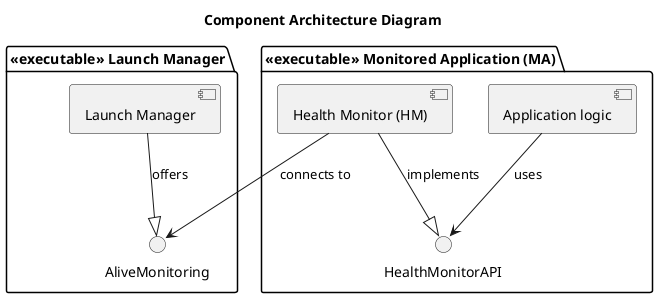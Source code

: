 @startuml
title Component Architecture Diagram

package "<<executable>> Launch Manager" {
    [Launch Manager] as LM
    interface AliveMonitoring 
    
    LM --|> AliveMonitoring : offers
}

package "<<executable>> Monitored Application (MA)" {
    [Application logic] as MA
    [Health Monitor (HM)] as HM

    interface HealthMonitorAPI 

    HM --|> HealthMonitorAPI : implements
    HM --> AliveMonitoring : connects to
    MA --> HealthMonitorAPI : uses
}


@enduml
